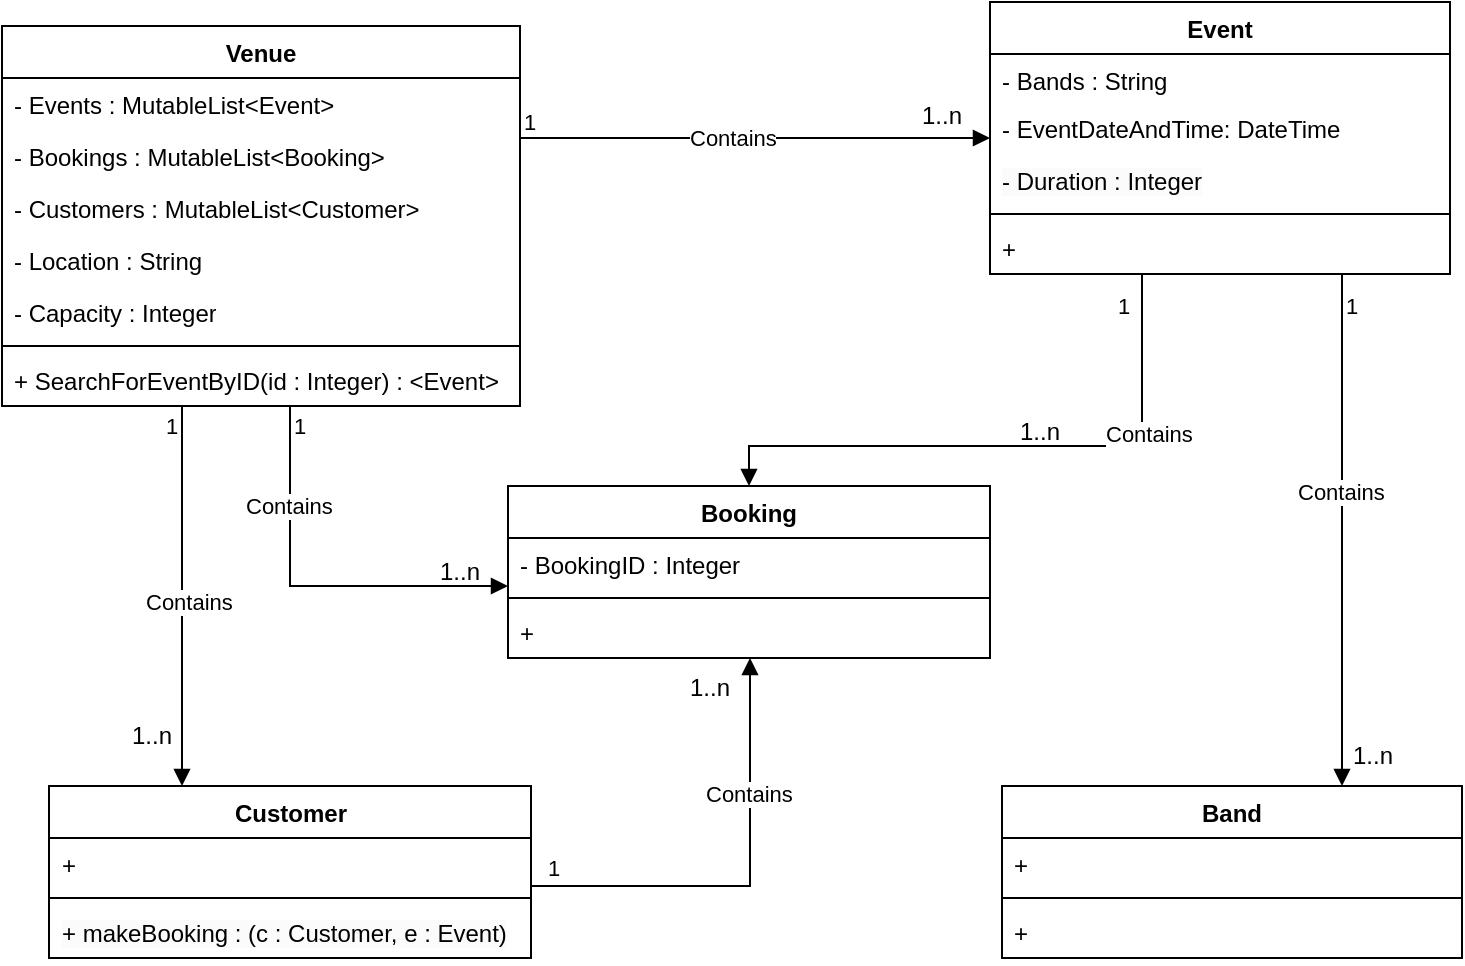 <mxfile version="24.7.17">
  <diagram name="Class Diagram" id="esTnKoz81oXDHmwzc29A">
    <mxGraphModel dx="1176" dy="474" grid="1" gridSize="10" guides="1" tooltips="1" connect="1" arrows="1" fold="1" page="1" pageScale="1" pageWidth="827" pageHeight="1169" math="0" shadow="0">
      <root>
        <mxCell id="0" />
        <mxCell id="1" parent="0" />
        <mxCell id="AvpDcG7OvTTue4gCznlu-1" value="Venue" style="swimlane;fontStyle=1;align=center;verticalAlign=top;childLayout=stackLayout;horizontal=1;startSize=26;horizontalStack=0;resizeParent=1;resizeParentMax=0;resizeLast=0;collapsible=1;marginBottom=0;whiteSpace=wrap;html=1;" parent="1" vertex="1">
          <mxGeometry x="40" y="40" width="259" height="190" as="geometry" />
        </mxCell>
        <mxCell id="x5A915lpsk2itXnIhxIh-4" value="- Events : MutableList&amp;lt;Event&amp;gt;" style="text;strokeColor=none;fillColor=none;align=left;verticalAlign=top;spacingLeft=4;spacingRight=4;overflow=hidden;rotatable=0;points=[[0,0.5],[1,0.5]];portConstraint=eastwest;whiteSpace=wrap;html=1;" vertex="1" parent="AvpDcG7OvTTue4gCznlu-1">
          <mxGeometry y="26" width="259" height="26" as="geometry" />
        </mxCell>
        <mxCell id="x5A915lpsk2itXnIhxIh-5" value="- Bookings : MutableList&amp;lt;Booking&amp;gt;" style="text;strokeColor=none;fillColor=none;align=left;verticalAlign=top;spacingLeft=4;spacingRight=4;overflow=hidden;rotatable=0;points=[[0,0.5],[1,0.5]];portConstraint=eastwest;whiteSpace=wrap;html=1;" vertex="1" parent="AvpDcG7OvTTue4gCznlu-1">
          <mxGeometry y="52" width="259" height="26" as="geometry" />
        </mxCell>
        <mxCell id="x5A915lpsk2itXnIhxIh-6" value="- Customers : MutableList&amp;lt;Customer&amp;gt;" style="text;strokeColor=none;fillColor=none;align=left;verticalAlign=top;spacingLeft=4;spacingRight=4;overflow=hidden;rotatable=0;points=[[0,0.5],[1,0.5]];portConstraint=eastwest;whiteSpace=wrap;html=1;" vertex="1" parent="AvpDcG7OvTTue4gCznlu-1">
          <mxGeometry y="78" width="259" height="26" as="geometry" />
        </mxCell>
        <mxCell id="AvpDcG7OvTTue4gCznlu-2" value="- Location : String" style="text;strokeColor=none;fillColor=none;align=left;verticalAlign=top;spacingLeft=4;spacingRight=4;overflow=hidden;rotatable=0;points=[[0,0.5],[1,0.5]];portConstraint=eastwest;whiteSpace=wrap;html=1;" parent="AvpDcG7OvTTue4gCznlu-1" vertex="1">
          <mxGeometry y="104" width="259" height="26" as="geometry" />
        </mxCell>
        <mxCell id="AvpDcG7OvTTue4gCznlu-38" value="- Capacity : Integer" style="text;strokeColor=none;fillColor=none;align=left;verticalAlign=top;spacingLeft=4;spacingRight=4;overflow=hidden;rotatable=0;points=[[0,0.5],[1,0.5]];portConstraint=eastwest;whiteSpace=wrap;html=1;" parent="AvpDcG7OvTTue4gCznlu-1" vertex="1">
          <mxGeometry y="130" width="259" height="26" as="geometry" />
        </mxCell>
        <mxCell id="AvpDcG7OvTTue4gCznlu-3" value="" style="line;strokeWidth=1;fillColor=none;align=left;verticalAlign=middle;spacingTop=-1;spacingLeft=3;spacingRight=3;rotatable=0;labelPosition=right;points=[];portConstraint=eastwest;strokeColor=inherit;" parent="AvpDcG7OvTTue4gCznlu-1" vertex="1">
          <mxGeometry y="156" width="259" height="8" as="geometry" />
        </mxCell>
        <mxCell id="AvpDcG7OvTTue4gCznlu-4" value="+ SearchForEventByID(id : Integer) : &amp;lt;Event&amp;gt;" style="text;strokeColor=none;fillColor=none;align=left;verticalAlign=top;spacingLeft=4;spacingRight=4;overflow=hidden;rotatable=0;points=[[0,0.5],[1,0.5]];portConstraint=eastwest;whiteSpace=wrap;html=1;" parent="AvpDcG7OvTTue4gCznlu-1" vertex="1">
          <mxGeometry y="164" width="259" height="26" as="geometry" />
        </mxCell>
        <mxCell id="AvpDcG7OvTTue4gCznlu-6" value="Event" style="swimlane;fontStyle=1;align=center;verticalAlign=top;childLayout=stackLayout;horizontal=1;startSize=26;horizontalStack=0;resizeParent=1;resizeParentMax=0;resizeLast=0;collapsible=1;marginBottom=0;whiteSpace=wrap;html=1;" parent="1" vertex="1">
          <mxGeometry x="534" y="28" width="230" height="136" as="geometry" />
        </mxCell>
        <mxCell id="AvpDcG7OvTTue4gCznlu-7" value="- Bands : String" style="text;strokeColor=none;fillColor=none;align=left;verticalAlign=top;spacingLeft=4;spacingRight=4;overflow=hidden;rotatable=0;points=[[0,0.5],[1,0.5]];portConstraint=eastwest;whiteSpace=wrap;html=1;" parent="AvpDcG7OvTTue4gCznlu-6" vertex="1">
          <mxGeometry y="26" width="230" height="24" as="geometry" />
        </mxCell>
        <mxCell id="x5A915lpsk2itXnIhxIh-3" value="- EventDateAndTime: DateTime" style="text;strokeColor=none;fillColor=none;align=left;verticalAlign=top;spacingLeft=4;spacingRight=4;overflow=hidden;rotatable=0;points=[[0,0.5],[1,0.5]];portConstraint=eastwest;whiteSpace=wrap;html=1;" vertex="1" parent="AvpDcG7OvTTue4gCznlu-6">
          <mxGeometry y="50" width="230" height="26" as="geometry" />
        </mxCell>
        <mxCell id="x5A915lpsk2itXnIhxIh-1" value="&lt;span style=&quot;color: rgb(0, 0, 0); font-family: Helvetica; font-size: 12px; font-style: normal; font-variant-ligatures: normal; font-variant-caps: normal; font-weight: 400; letter-spacing: normal; orphans: 2; text-align: left; text-indent: 0px; text-transform: none; widows: 2; word-spacing: 0px; -webkit-text-stroke-width: 0px; white-space: normal; background-color: rgb(251, 251, 251); text-decoration-thickness: initial; text-decoration-style: initial; text-decoration-color: initial; display: inline !important; float: none;&quot;&gt;- Duration : Integer&lt;/span&gt;" style="text;strokeColor=none;fillColor=none;align=left;verticalAlign=top;spacingLeft=4;spacingRight=4;overflow=hidden;rotatable=0;points=[[0,0.5],[1,0.5]];portConstraint=eastwest;whiteSpace=wrap;html=1;" vertex="1" parent="AvpDcG7OvTTue4gCznlu-6">
          <mxGeometry y="76" width="230" height="26" as="geometry" />
        </mxCell>
        <mxCell id="AvpDcG7OvTTue4gCznlu-8" value="" style="line;strokeWidth=1;fillColor=none;align=left;verticalAlign=middle;spacingTop=-1;spacingLeft=3;spacingRight=3;rotatable=0;labelPosition=right;points=[];portConstraint=eastwest;strokeColor=inherit;" parent="AvpDcG7OvTTue4gCznlu-6" vertex="1">
          <mxGeometry y="102" width="230" height="8" as="geometry" />
        </mxCell>
        <mxCell id="AvpDcG7OvTTue4gCznlu-9" value="+" style="text;strokeColor=none;fillColor=none;align=left;verticalAlign=top;spacingLeft=4;spacingRight=4;overflow=hidden;rotatable=0;points=[[0,0.5],[1,0.5]];portConstraint=eastwest;whiteSpace=wrap;html=1;" parent="AvpDcG7OvTTue4gCznlu-6" vertex="1">
          <mxGeometry y="110" width="230" height="26" as="geometry" />
        </mxCell>
        <mxCell id="AvpDcG7OvTTue4gCznlu-10" value="Customer" style="swimlane;fontStyle=1;align=center;verticalAlign=top;childLayout=stackLayout;horizontal=1;startSize=26;horizontalStack=0;resizeParent=1;resizeParentMax=0;resizeLast=0;collapsible=1;marginBottom=0;whiteSpace=wrap;html=1;" parent="1" vertex="1">
          <mxGeometry x="63.5" y="420" width="241" height="86" as="geometry" />
        </mxCell>
        <mxCell id="AvpDcG7OvTTue4gCznlu-11" value="+" style="text;strokeColor=none;fillColor=none;align=left;verticalAlign=top;spacingLeft=4;spacingRight=4;overflow=hidden;rotatable=0;points=[[0,0.5],[1,0.5]];portConstraint=eastwest;whiteSpace=wrap;html=1;" parent="AvpDcG7OvTTue4gCznlu-10" vertex="1">
          <mxGeometry y="26" width="241" height="26" as="geometry" />
        </mxCell>
        <mxCell id="AvpDcG7OvTTue4gCznlu-12" value="" style="line;strokeWidth=1;fillColor=none;align=left;verticalAlign=middle;spacingTop=-1;spacingLeft=3;spacingRight=3;rotatable=0;labelPosition=right;points=[];portConstraint=eastwest;strokeColor=inherit;" parent="AvpDcG7OvTTue4gCznlu-10" vertex="1">
          <mxGeometry y="52" width="241" height="8" as="geometry" />
        </mxCell>
        <mxCell id="AvpDcG7OvTTue4gCznlu-13" value="&lt;span style=&quot;color: rgb(0, 0, 0); font-family: Helvetica; font-size: 12px; font-style: normal; font-variant-ligatures: normal; font-variant-caps: normal; font-weight: 400; letter-spacing: normal; orphans: 2; text-align: left; text-indent: 0px; text-transform: none; widows: 2; word-spacing: 0px; -webkit-text-stroke-width: 0px; white-space: normal; background-color: rgb(251, 251, 251); text-decoration-thickness: initial; text-decoration-style: initial; text-decoration-color: initial; display: inline !important; float: none;&quot;&gt;+ makeBooking : (c : Customer, e : Event)&lt;/span&gt;" style="text;strokeColor=none;fillColor=none;align=left;verticalAlign=top;spacingLeft=4;spacingRight=4;overflow=hidden;rotatable=0;points=[[0,0.5],[1,0.5]];portConstraint=eastwest;whiteSpace=wrap;html=1;" parent="AvpDcG7OvTTue4gCznlu-10" vertex="1">
          <mxGeometry y="60" width="241" height="26" as="geometry" />
        </mxCell>
        <mxCell id="AvpDcG7OvTTue4gCznlu-14" value="Booking" style="swimlane;fontStyle=1;align=center;verticalAlign=top;childLayout=stackLayout;horizontal=1;startSize=26;horizontalStack=0;resizeParent=1;resizeParentMax=0;resizeLast=0;collapsible=1;marginBottom=0;whiteSpace=wrap;html=1;" parent="1" vertex="1">
          <mxGeometry x="293" y="270" width="241" height="86" as="geometry" />
        </mxCell>
        <mxCell id="AvpDcG7OvTTue4gCznlu-15" value="- BookingID : Integer" style="text;strokeColor=none;fillColor=none;align=left;verticalAlign=top;spacingLeft=4;spacingRight=4;overflow=hidden;rotatable=0;points=[[0,0.5],[1,0.5]];portConstraint=eastwest;whiteSpace=wrap;html=1;" parent="AvpDcG7OvTTue4gCznlu-14" vertex="1">
          <mxGeometry y="26" width="241" height="26" as="geometry" />
        </mxCell>
        <mxCell id="AvpDcG7OvTTue4gCznlu-16" value="" style="line;strokeWidth=1;fillColor=none;align=left;verticalAlign=middle;spacingTop=-1;spacingLeft=3;spacingRight=3;rotatable=0;labelPosition=right;points=[];portConstraint=eastwest;strokeColor=inherit;" parent="AvpDcG7OvTTue4gCznlu-14" vertex="1">
          <mxGeometry y="52" width="241" height="8" as="geometry" />
        </mxCell>
        <mxCell id="AvpDcG7OvTTue4gCznlu-17" value="+" style="text;strokeColor=none;fillColor=none;align=left;verticalAlign=top;spacingLeft=4;spacingRight=4;overflow=hidden;rotatable=0;points=[[0,0.5],[1,0.5]];portConstraint=eastwest;whiteSpace=wrap;html=1;" parent="AvpDcG7OvTTue4gCznlu-14" vertex="1">
          <mxGeometry y="60" width="241" height="26" as="geometry" />
        </mxCell>
        <mxCell id="AvpDcG7OvTTue4gCznlu-18" value="Band" style="swimlane;fontStyle=1;align=center;verticalAlign=top;childLayout=stackLayout;horizontal=1;startSize=26;horizontalStack=0;resizeParent=1;resizeParentMax=0;resizeLast=0;collapsible=1;marginBottom=0;whiteSpace=wrap;html=1;" parent="1" vertex="1">
          <mxGeometry x="540" y="420" width="230" height="86" as="geometry" />
        </mxCell>
        <mxCell id="AvpDcG7OvTTue4gCznlu-19" value="+&amp;nbsp;" style="text;strokeColor=none;fillColor=none;align=left;verticalAlign=top;spacingLeft=4;spacingRight=4;overflow=hidden;rotatable=0;points=[[0,0.5],[1,0.5]];portConstraint=eastwest;whiteSpace=wrap;html=1;" parent="AvpDcG7OvTTue4gCznlu-18" vertex="1">
          <mxGeometry y="26" width="230" height="26" as="geometry" />
        </mxCell>
        <mxCell id="AvpDcG7OvTTue4gCznlu-20" value="" style="line;strokeWidth=1;fillColor=none;align=left;verticalAlign=middle;spacingTop=-1;spacingLeft=3;spacingRight=3;rotatable=0;labelPosition=right;points=[];portConstraint=eastwest;strokeColor=inherit;" parent="AvpDcG7OvTTue4gCznlu-18" vertex="1">
          <mxGeometry y="52" width="230" height="8" as="geometry" />
        </mxCell>
        <mxCell id="AvpDcG7OvTTue4gCznlu-21" value="+" style="text;strokeColor=none;fillColor=none;align=left;verticalAlign=top;spacingLeft=4;spacingRight=4;overflow=hidden;rotatable=0;points=[[0,0.5],[1,0.5]];portConstraint=eastwest;whiteSpace=wrap;html=1;" parent="AvpDcG7OvTTue4gCznlu-18" vertex="1">
          <mxGeometry y="60" width="230" height="26" as="geometry" />
        </mxCell>
        <mxCell id="AvpDcG7OvTTue4gCznlu-24" value="Contains" style="endArrow=block;endFill=1;html=1;edgeStyle=orthogonalEdgeStyle;align=left;verticalAlign=top;rounded=0;" parent="1" source="AvpDcG7OvTTue4gCznlu-1" target="AvpDcG7OvTTue4gCznlu-6" edge="1">
          <mxGeometry x="-0.296" y="13" relative="1" as="geometry">
            <mxPoint x="320" y="100" as="sourcePoint" />
            <mxPoint x="480" y="100" as="targetPoint" />
            <mxPoint as="offset" />
            <Array as="points">
              <mxPoint x="330" y="96" />
              <mxPoint x="330" y="96" />
            </Array>
          </mxGeometry>
        </mxCell>
        <mxCell id="AvpDcG7OvTTue4gCznlu-25" value="1" style="edgeLabel;resizable=0;html=1;align=left;verticalAlign=bottom;" parent="AvpDcG7OvTTue4gCznlu-24" connectable="0" vertex="1">
          <mxGeometry x="-1" relative="1" as="geometry" />
        </mxCell>
        <mxCell id="AvpDcG7OvTTue4gCznlu-26" value="1..n" style="text;strokeColor=none;align=center;fillColor=none;html=1;verticalAlign=middle;whiteSpace=wrap;rounded=0;" parent="1" vertex="1">
          <mxGeometry x="480" y="70" width="60" height="30" as="geometry" />
        </mxCell>
        <mxCell id="AvpDcG7OvTTue4gCznlu-28" value="Contains" style="endArrow=block;endFill=1;html=1;edgeStyle=orthogonalEdgeStyle;align=left;verticalAlign=top;rounded=0;" parent="1" source="AvpDcG7OvTTue4gCznlu-6" target="AvpDcG7OvTTue4gCznlu-18" edge="1">
          <mxGeometry x="-0.25" y="-24" relative="1" as="geometry">
            <mxPoint x="640" y="183" as="sourcePoint" />
            <mxPoint x="870" y="183" as="targetPoint" />
            <mxPoint as="offset" />
            <Array as="points">
              <mxPoint x="710" y="190" />
              <mxPoint x="710" y="190" />
            </Array>
          </mxGeometry>
        </mxCell>
        <mxCell id="AvpDcG7OvTTue4gCznlu-29" value="1" style="edgeLabel;resizable=0;html=1;align=left;verticalAlign=bottom;" parent="AvpDcG7OvTTue4gCznlu-28" connectable="0" vertex="1">
          <mxGeometry x="-1" relative="1" as="geometry">
            <mxPoint y="24" as="offset" />
          </mxGeometry>
        </mxCell>
        <mxCell id="AvpDcG7OvTTue4gCznlu-30" value="1..n" style="text;strokeColor=none;align=center;fillColor=none;html=1;verticalAlign=middle;whiteSpace=wrap;rounded=0;" parent="1" vertex="1">
          <mxGeometry x="700" y="390" width="51" height="30" as="geometry" />
        </mxCell>
        <mxCell id="AvpDcG7OvTTue4gCznlu-31" value="Contains" style="endArrow=block;endFill=1;html=1;edgeStyle=orthogonalEdgeStyle;align=left;verticalAlign=top;rounded=0;" parent="1" source="AvpDcG7OvTTue4gCznlu-6" target="AvpDcG7OvTTue4gCznlu-14" edge="1">
          <mxGeometry x="-0.556" y="-20" relative="1" as="geometry">
            <mxPoint x="350" y="160" as="sourcePoint" />
            <mxPoint x="460" y="120" as="targetPoint" />
            <mxPoint as="offset" />
            <Array as="points">
              <mxPoint x="610" y="250" />
            </Array>
          </mxGeometry>
        </mxCell>
        <mxCell id="AvpDcG7OvTTue4gCznlu-32" value="1" style="edgeLabel;resizable=0;html=1;align=left;verticalAlign=bottom;" parent="AvpDcG7OvTTue4gCznlu-31" connectable="0" vertex="1">
          <mxGeometry x="-1" relative="1" as="geometry">
            <mxPoint x="-14" y="24" as="offset" />
          </mxGeometry>
        </mxCell>
        <mxCell id="AvpDcG7OvTTue4gCznlu-33" value="1..n" style="text;strokeColor=none;align=center;fillColor=none;html=1;verticalAlign=middle;whiteSpace=wrap;rounded=0;" parent="1" vertex="1">
          <mxGeometry x="534" y="228" width="50" height="30" as="geometry" />
        </mxCell>
        <mxCell id="AvpDcG7OvTTue4gCznlu-34" value="Contains" style="endArrow=block;endFill=1;html=1;edgeStyle=orthogonalEdgeStyle;align=left;verticalAlign=top;rounded=0;" parent="1" source="AvpDcG7OvTTue4gCznlu-10" target="AvpDcG7OvTTue4gCznlu-14" edge="1">
          <mxGeometry x="0.517" y="24" relative="1" as="geometry">
            <mxPoint x="184" y="464" as="sourcePoint" />
            <mxPoint x="414" y="400" as="targetPoint" />
            <mxPoint y="1" as="offset" />
            <Array as="points">
              <mxPoint x="414" y="470" />
            </Array>
          </mxGeometry>
        </mxCell>
        <mxCell id="AvpDcG7OvTTue4gCznlu-35" value="1" style="edgeLabel;resizable=0;html=1;align=left;verticalAlign=bottom;" parent="AvpDcG7OvTTue4gCznlu-34" connectable="0" vertex="1">
          <mxGeometry x="-1" relative="1" as="geometry">
            <mxPoint x="6" y="-1" as="offset" />
          </mxGeometry>
        </mxCell>
        <mxCell id="AvpDcG7OvTTue4gCznlu-36" value="1..n" style="text;strokeColor=none;align=center;fillColor=none;html=1;verticalAlign=middle;whiteSpace=wrap;rounded=0;" parent="1" vertex="1">
          <mxGeometry x="374" y="356" width="40" height="30" as="geometry" />
        </mxCell>
        <mxCell id="AvpDcG7OvTTue4gCznlu-39" value="Contains" style="endArrow=block;endFill=1;html=1;edgeStyle=orthogonalEdgeStyle;align=left;verticalAlign=top;rounded=0;" parent="1" source="AvpDcG7OvTTue4gCznlu-1" target="AvpDcG7OvTTue4gCznlu-14" edge="1">
          <mxGeometry x="-0.633" y="-24" relative="1" as="geometry">
            <mxPoint x="184" y="300" as="sourcePoint" />
            <mxPoint x="288" y="250" as="targetPoint" />
            <mxPoint as="offset" />
            <Array as="points">
              <mxPoint x="184" y="320" />
            </Array>
          </mxGeometry>
        </mxCell>
        <mxCell id="AvpDcG7OvTTue4gCznlu-40" value="1" style="edgeLabel;resizable=0;html=1;align=left;verticalAlign=bottom;" parent="AvpDcG7OvTTue4gCznlu-39" connectable="0" vertex="1">
          <mxGeometry x="-1" relative="1" as="geometry">
            <mxPoint y="18" as="offset" />
          </mxGeometry>
        </mxCell>
        <mxCell id="AvpDcG7OvTTue4gCznlu-41" value="1..n" style="text;strokeColor=none;align=center;fillColor=none;html=1;verticalAlign=middle;whiteSpace=wrap;rounded=0;" parent="1" vertex="1">
          <mxGeometry x="239" y="298" width="60" height="30" as="geometry" />
        </mxCell>
        <mxCell id="AvpDcG7OvTTue4gCznlu-43" value="Contains" style="endArrow=block;endFill=1;html=1;edgeStyle=orthogonalEdgeStyle;align=left;verticalAlign=top;rounded=0;" parent="1" edge="1">
          <mxGeometry x="-0.111" y="-20" relative="1" as="geometry">
            <mxPoint x="130" y="230" as="sourcePoint" />
            <mxPoint x="130" y="420" as="targetPoint" />
            <mxPoint as="offset" />
            <Array as="points" />
          </mxGeometry>
        </mxCell>
        <mxCell id="AvpDcG7OvTTue4gCznlu-44" value="1" style="edgeLabel;resizable=0;html=1;align=left;verticalAlign=bottom;" parent="AvpDcG7OvTTue4gCznlu-43" connectable="0" vertex="1">
          <mxGeometry x="-1" relative="1" as="geometry">
            <mxPoint x="-10" y="18" as="offset" />
          </mxGeometry>
        </mxCell>
        <mxCell id="AvpDcG7OvTTue4gCznlu-45" value="1..n" style="text;strokeColor=none;align=center;fillColor=none;html=1;verticalAlign=middle;whiteSpace=wrap;rounded=0;" parent="1" vertex="1">
          <mxGeometry x="100" y="380" width="30" height="30" as="geometry" />
        </mxCell>
      </root>
    </mxGraphModel>
  </diagram>
</mxfile>
